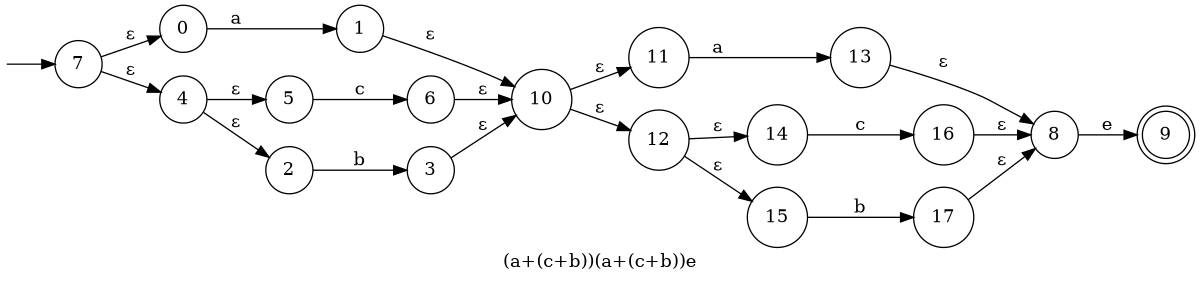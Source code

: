 digraph finite_state_machine {
  rankdir=LR;  
  size="8,5"  label="(a+(c+b))(a+(c+b))e"  node [shape = doublecircle]; "9";
  node [shape = circle];
  __I__ [label="", style=invis, width=0]
  __I__ -> "7"
  "7" -> "0" [label = ε];
  "7" -> "4" [label = ε];
  "0" -> "1" [label = a];
  "4" -> "5" [label = ε];
  "4" -> "2" [label = ε];
  "1" -> "10" [label = ε];
  "5" -> "6" [label = c];
  "2" -> "3" [label = b];
  "6" -> "10" [label = ε];
  "3" -> "10" [label = ε];
  "10" -> "11" [label = ε];
  "10" -> "12" [label = ε];
  "11" -> "13" [label = a];
  "12" -> "14" [label = ε];
  "12" -> "15" [label = ε];
  "8" -> "9" [label = e];
  "13" -> "8" [label = ε];
  "14" -> "16" [label = c];
  "15" -> "17" [label = b];
  "16" -> "8" [label = ε];
  "17" -> "8" [label = ε];
}
